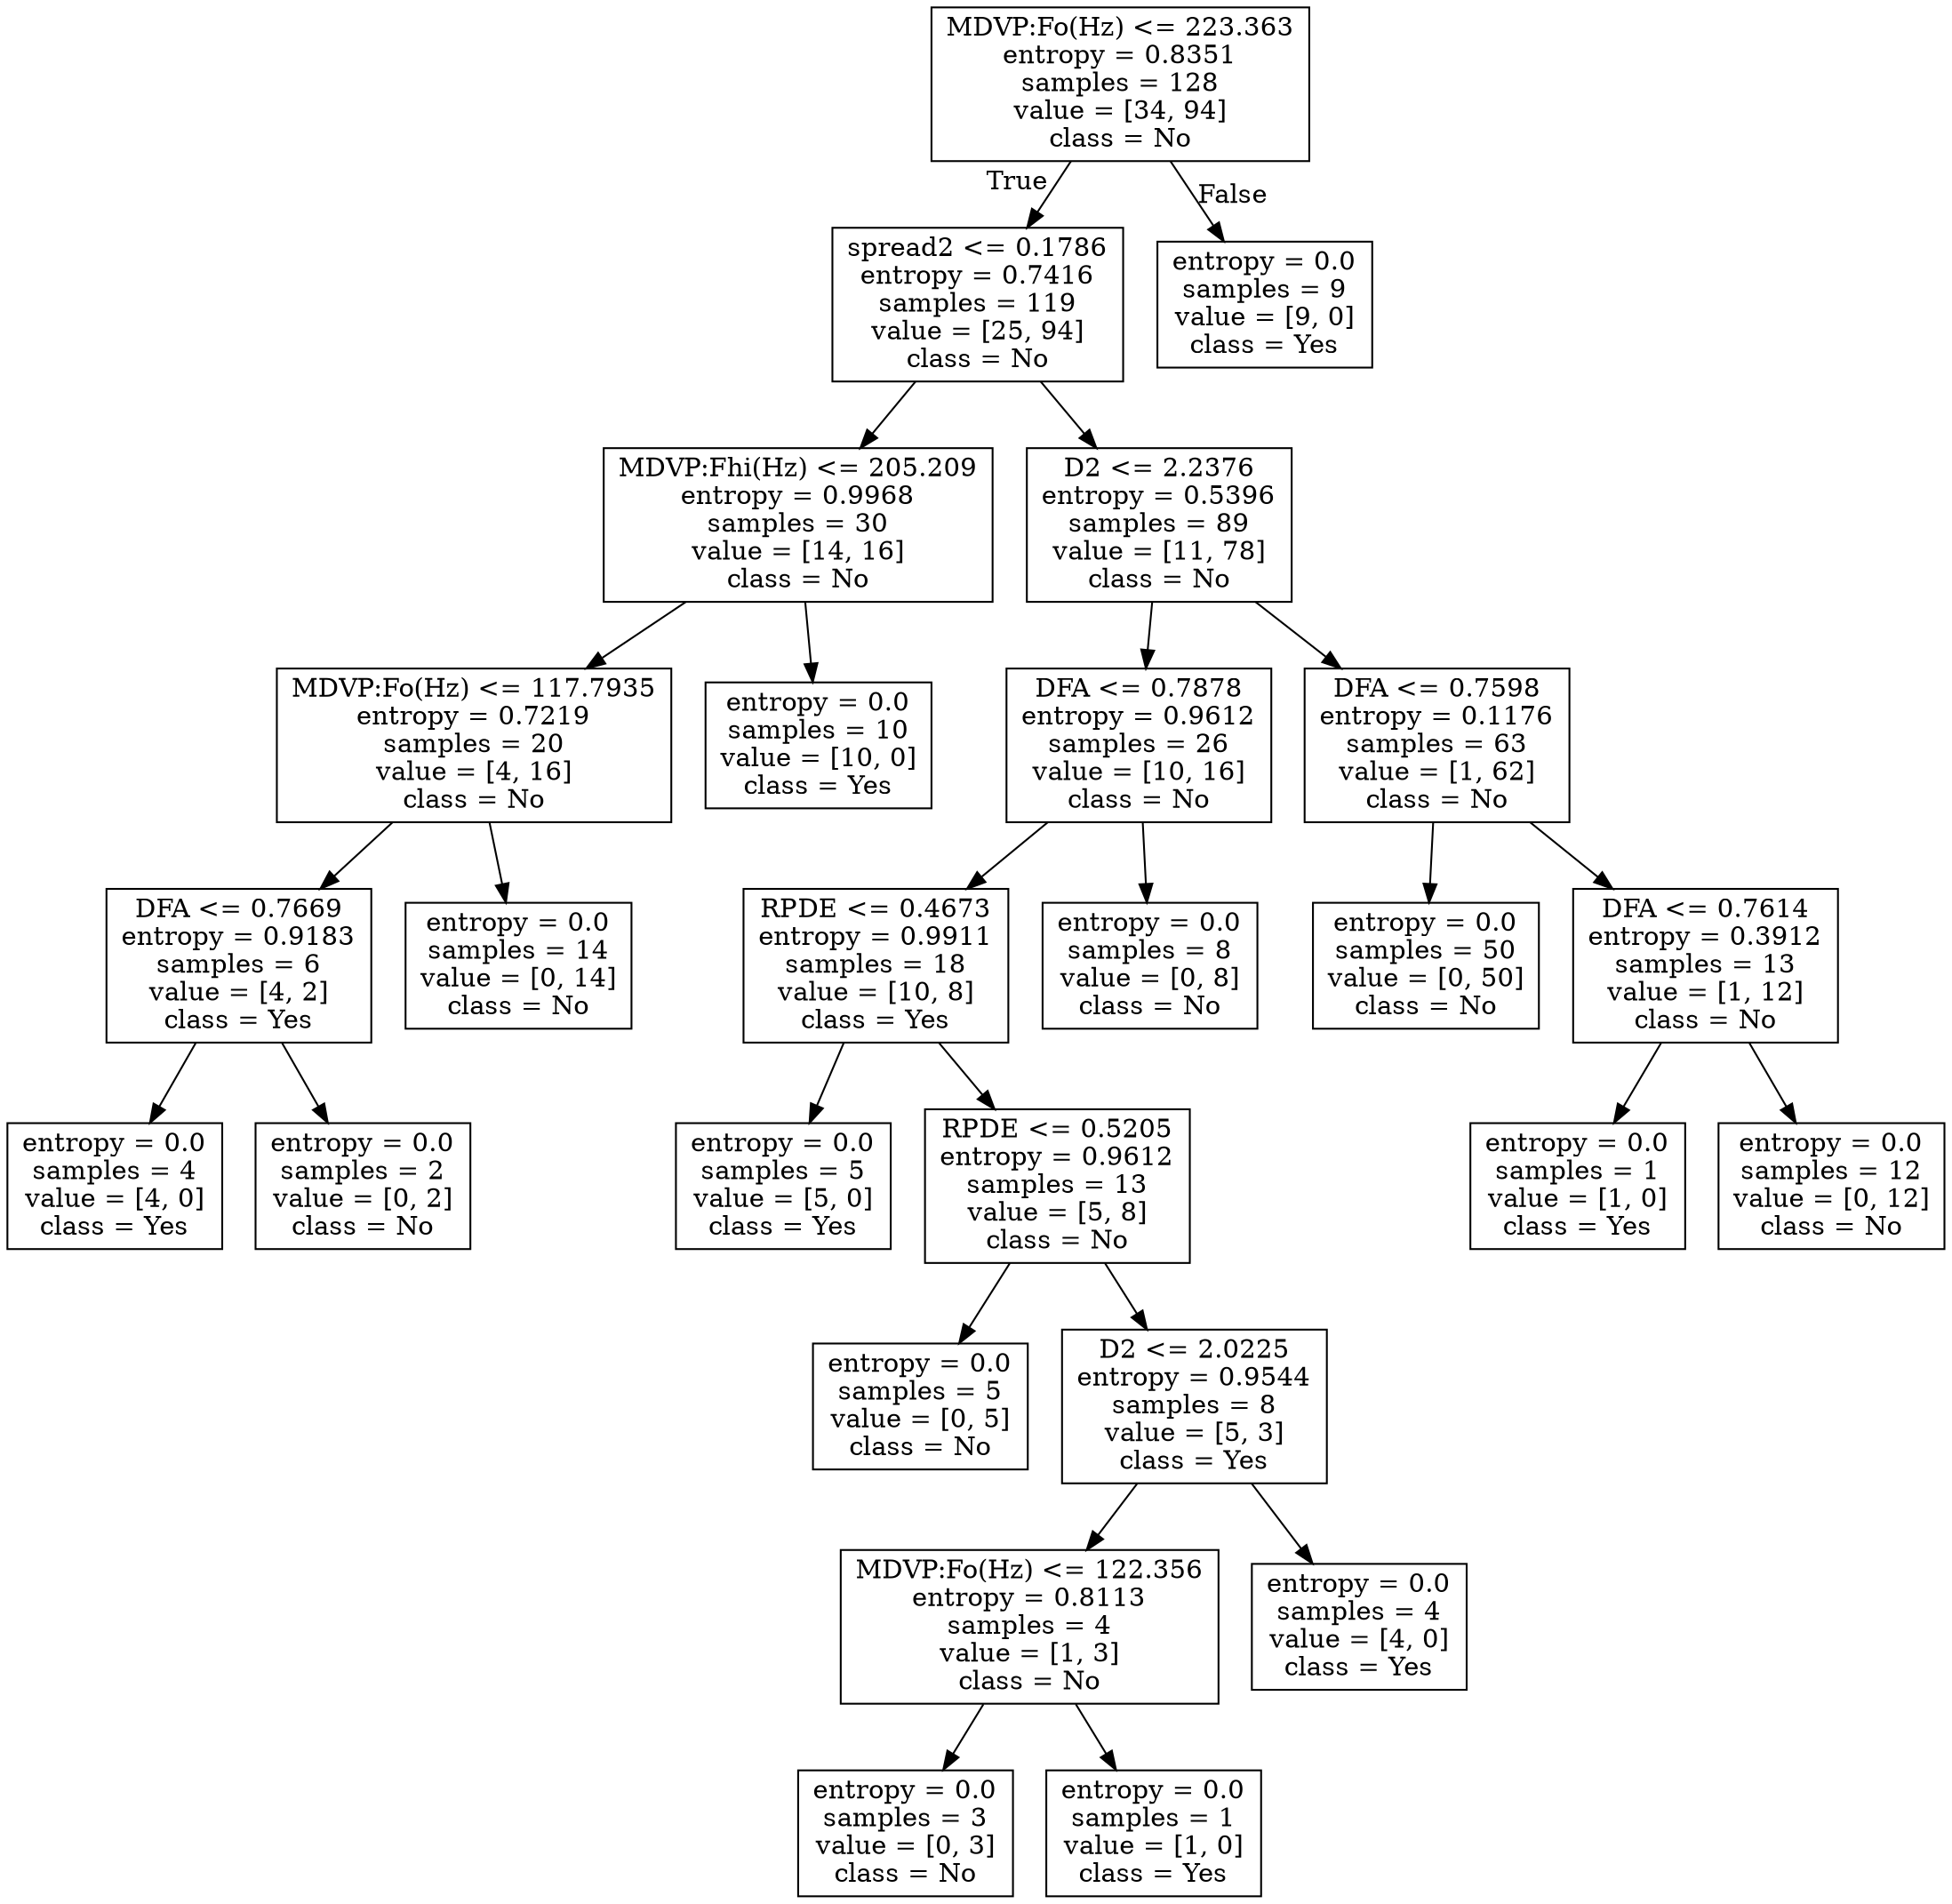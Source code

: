 digraph Tree {
node [shape=box] ;
0 [label="MDVP:Fo(Hz) <= 223.363\nentropy = 0.8351\nsamples = 128\nvalue = [34, 94]\nclass = No"] ;
1 [label="spread2 <= 0.1786\nentropy = 0.7416\nsamples = 119\nvalue = [25, 94]\nclass = No"] ;
0 -> 1 [labeldistance=2.5, labelangle=45, headlabel="True"] ;
2 [label="MDVP:Fhi(Hz) <= 205.209\nentropy = 0.9968\nsamples = 30\nvalue = [14, 16]\nclass = No"] ;
1 -> 2 ;
3 [label="MDVP:Fo(Hz) <= 117.7935\nentropy = 0.7219\nsamples = 20\nvalue = [4, 16]\nclass = No"] ;
2 -> 3 ;
4 [label="DFA <= 0.7669\nentropy = 0.9183\nsamples = 6\nvalue = [4, 2]\nclass = Yes"] ;
3 -> 4 ;
5 [label="entropy = 0.0\nsamples = 4\nvalue = [4, 0]\nclass = Yes"] ;
4 -> 5 ;
6 [label="entropy = 0.0\nsamples = 2\nvalue = [0, 2]\nclass = No"] ;
4 -> 6 ;
7 [label="entropy = 0.0\nsamples = 14\nvalue = [0, 14]\nclass = No"] ;
3 -> 7 ;
8 [label="entropy = 0.0\nsamples = 10\nvalue = [10, 0]\nclass = Yes"] ;
2 -> 8 ;
9 [label="D2 <= 2.2376\nentropy = 0.5396\nsamples = 89\nvalue = [11, 78]\nclass = No"] ;
1 -> 9 ;
10 [label="DFA <= 0.7878\nentropy = 0.9612\nsamples = 26\nvalue = [10, 16]\nclass = No"] ;
9 -> 10 ;
11 [label="RPDE <= 0.4673\nentropy = 0.9911\nsamples = 18\nvalue = [10, 8]\nclass = Yes"] ;
10 -> 11 ;
12 [label="entropy = 0.0\nsamples = 5\nvalue = [5, 0]\nclass = Yes"] ;
11 -> 12 ;
13 [label="RPDE <= 0.5205\nentropy = 0.9612\nsamples = 13\nvalue = [5, 8]\nclass = No"] ;
11 -> 13 ;
14 [label="entropy = 0.0\nsamples = 5\nvalue = [0, 5]\nclass = No"] ;
13 -> 14 ;
15 [label="D2 <= 2.0225\nentropy = 0.9544\nsamples = 8\nvalue = [5, 3]\nclass = Yes"] ;
13 -> 15 ;
16 [label="MDVP:Fo(Hz) <= 122.356\nentropy = 0.8113\nsamples = 4\nvalue = [1, 3]\nclass = No"] ;
15 -> 16 ;
17 [label="entropy = 0.0\nsamples = 3\nvalue = [0, 3]\nclass = No"] ;
16 -> 17 ;
18 [label="entropy = 0.0\nsamples = 1\nvalue = [1, 0]\nclass = Yes"] ;
16 -> 18 ;
19 [label="entropy = 0.0\nsamples = 4\nvalue = [4, 0]\nclass = Yes"] ;
15 -> 19 ;
20 [label="entropy = 0.0\nsamples = 8\nvalue = [0, 8]\nclass = No"] ;
10 -> 20 ;
21 [label="DFA <= 0.7598\nentropy = 0.1176\nsamples = 63\nvalue = [1, 62]\nclass = No"] ;
9 -> 21 ;
22 [label="entropy = 0.0\nsamples = 50\nvalue = [0, 50]\nclass = No"] ;
21 -> 22 ;
23 [label="DFA <= 0.7614\nentropy = 0.3912\nsamples = 13\nvalue = [1, 12]\nclass = No"] ;
21 -> 23 ;
24 [label="entropy = 0.0\nsamples = 1\nvalue = [1, 0]\nclass = Yes"] ;
23 -> 24 ;
25 [label="entropy = 0.0\nsamples = 12\nvalue = [0, 12]\nclass = No"] ;
23 -> 25 ;
26 [label="entropy = 0.0\nsamples = 9\nvalue = [9, 0]\nclass = Yes"] ;
0 -> 26 [labeldistance=2.5, labelangle=-45, headlabel="False"] ;
}